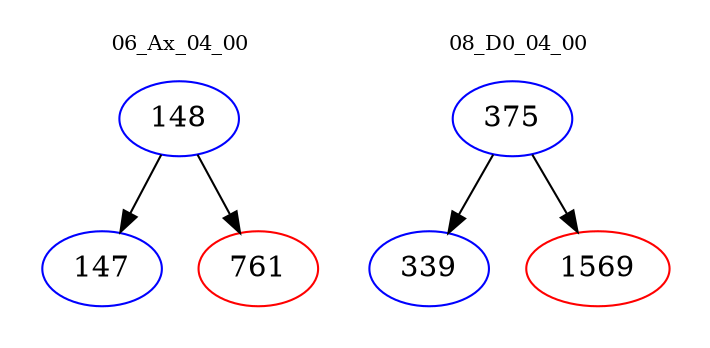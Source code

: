 digraph{
subgraph cluster_0 {
color = white
label = "06_Ax_04_00";
fontsize=10;
T0_148 [label="148", color="blue"]
T0_148 -> T0_147 [color="black"]
T0_147 [label="147", color="blue"]
T0_148 -> T0_761 [color="black"]
T0_761 [label="761", color="red"]
}
subgraph cluster_1 {
color = white
label = "08_D0_04_00";
fontsize=10;
T1_375 [label="375", color="blue"]
T1_375 -> T1_339 [color="black"]
T1_339 [label="339", color="blue"]
T1_375 -> T1_1569 [color="black"]
T1_1569 [label="1569", color="red"]
}
}
